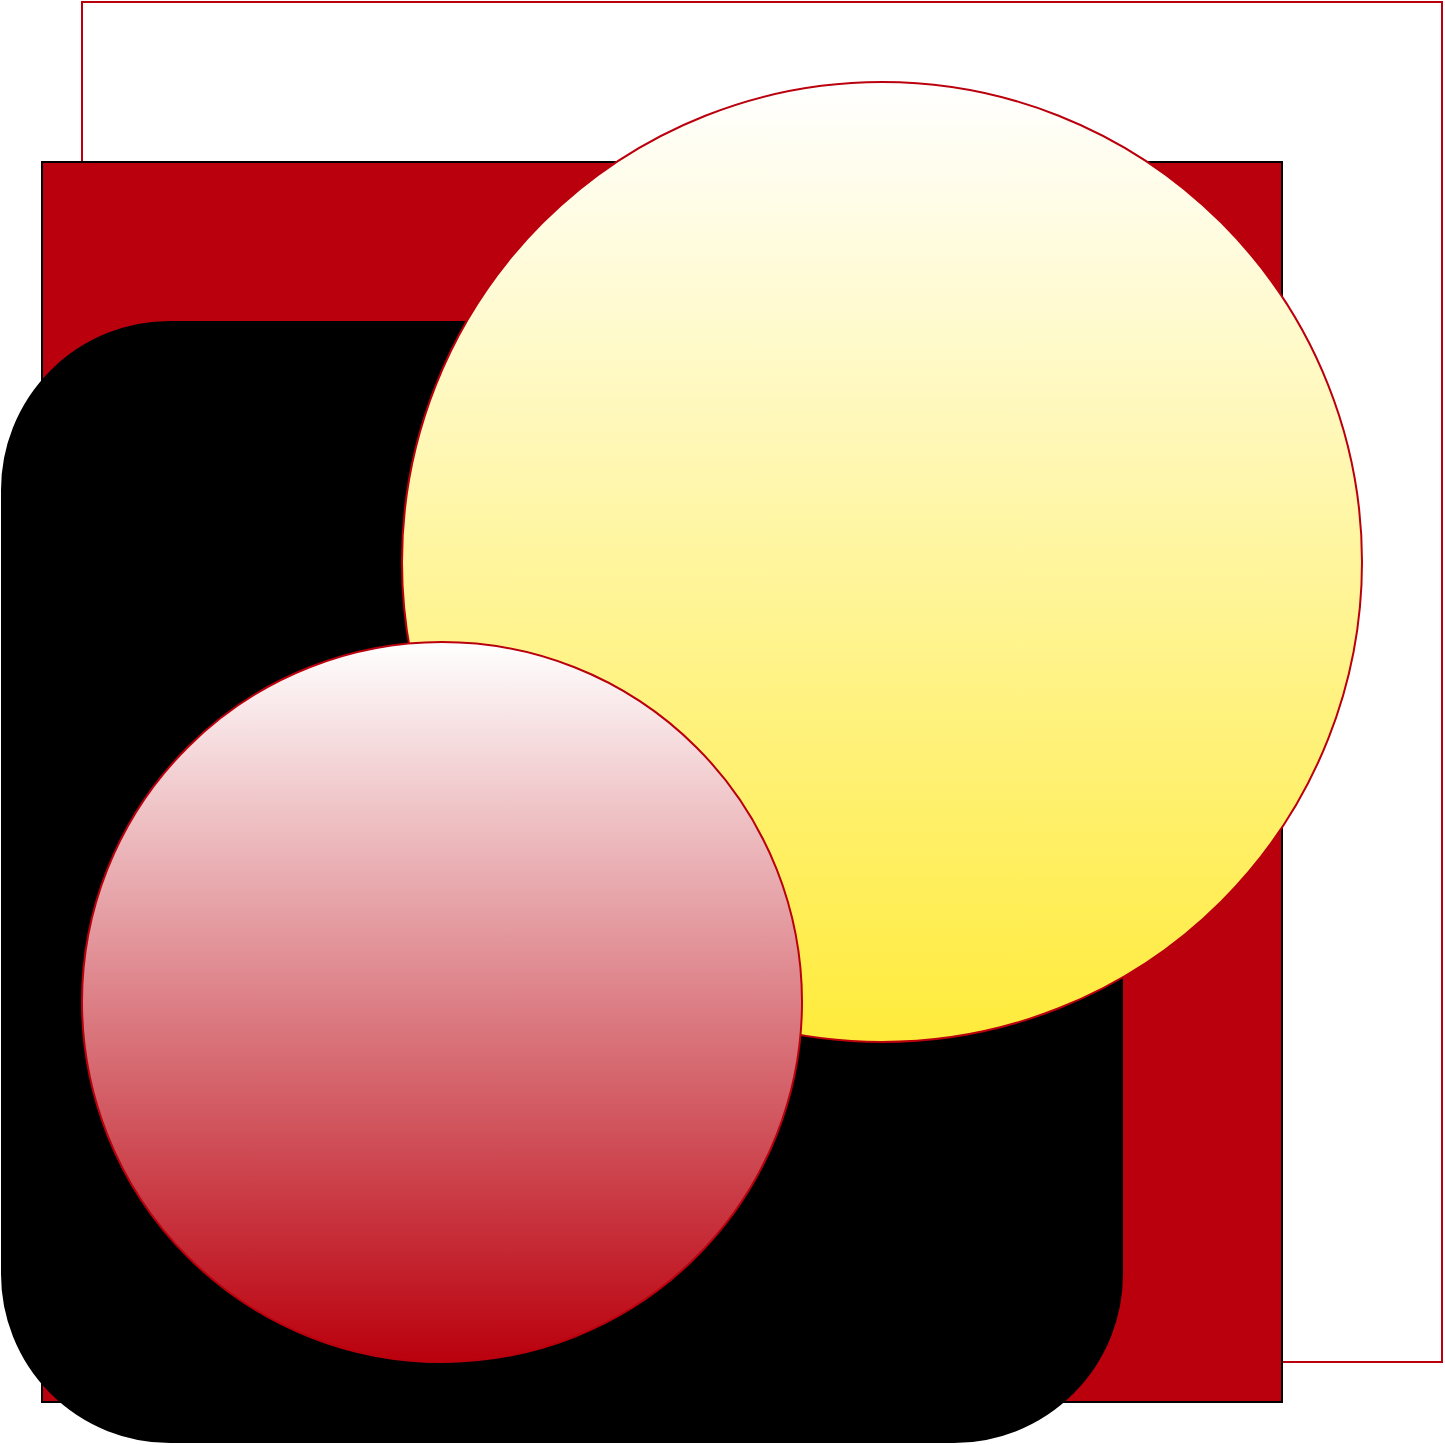 <mxfile version="13.6.3" type="device"><diagram id="7rpOX-sNF7woTAReputx" name="Page-1"><mxGraphModel dx="2062" dy="1193" grid="1" gridSize="10" guides="1" tooltips="1" connect="1" arrows="1" fold="1" page="1" pageScale="1" pageWidth="827" pageHeight="1169" math="0" shadow="0"><root><mxCell id="0"/><mxCell id="1" parent="0"/><mxCell id="J3dSM1kS58ggIx-NgPn5-5" value="" style="whiteSpace=wrap;html=1;aspect=fixed;fillColor=#FFFFFF;strokeColor=#BA000D;rounded=0;" parent="1" vertex="1"><mxGeometry x="120" y="120" width="680" height="680" as="geometry"/></mxCell><mxCell id="J3dSM1kS58ggIx-NgPn5-4" value="" style="whiteSpace=wrap;html=1;aspect=fixed;fillColor=#ba000d;" parent="1" vertex="1"><mxGeometry x="100" y="200" width="620" height="620" as="geometry"/></mxCell><mxCell id="J3dSM1kS58ggIx-NgPn5-1" value="" style="whiteSpace=wrap;html=1;aspect=fixed;fillColor=#000000;rounded=1;" parent="1" vertex="1"><mxGeometry x="80" y="280" width="560" height="560" as="geometry"/></mxCell><mxCell id="J3dSM1kS58ggIx-NgPn5-3" value="" style="ellipse;whiteSpace=wrap;html=1;aspect=fixed;gradientColor=#ffeb3b;strokeColor=#BA000D;" parent="1" vertex="1"><mxGeometry x="280" y="160" width="480" height="480" as="geometry"/></mxCell><mxCell id="J3dSM1kS58ggIx-NgPn5-2" value="" style="ellipse;whiteSpace=wrap;html=1;aspect=fixed;gradientColor=#BA000D;strokeColor=#BA000D;" parent="1" vertex="1"><mxGeometry x="120" y="440" width="360" height="360" as="geometry"/></mxCell></root></mxGraphModel></diagram></mxfile>
